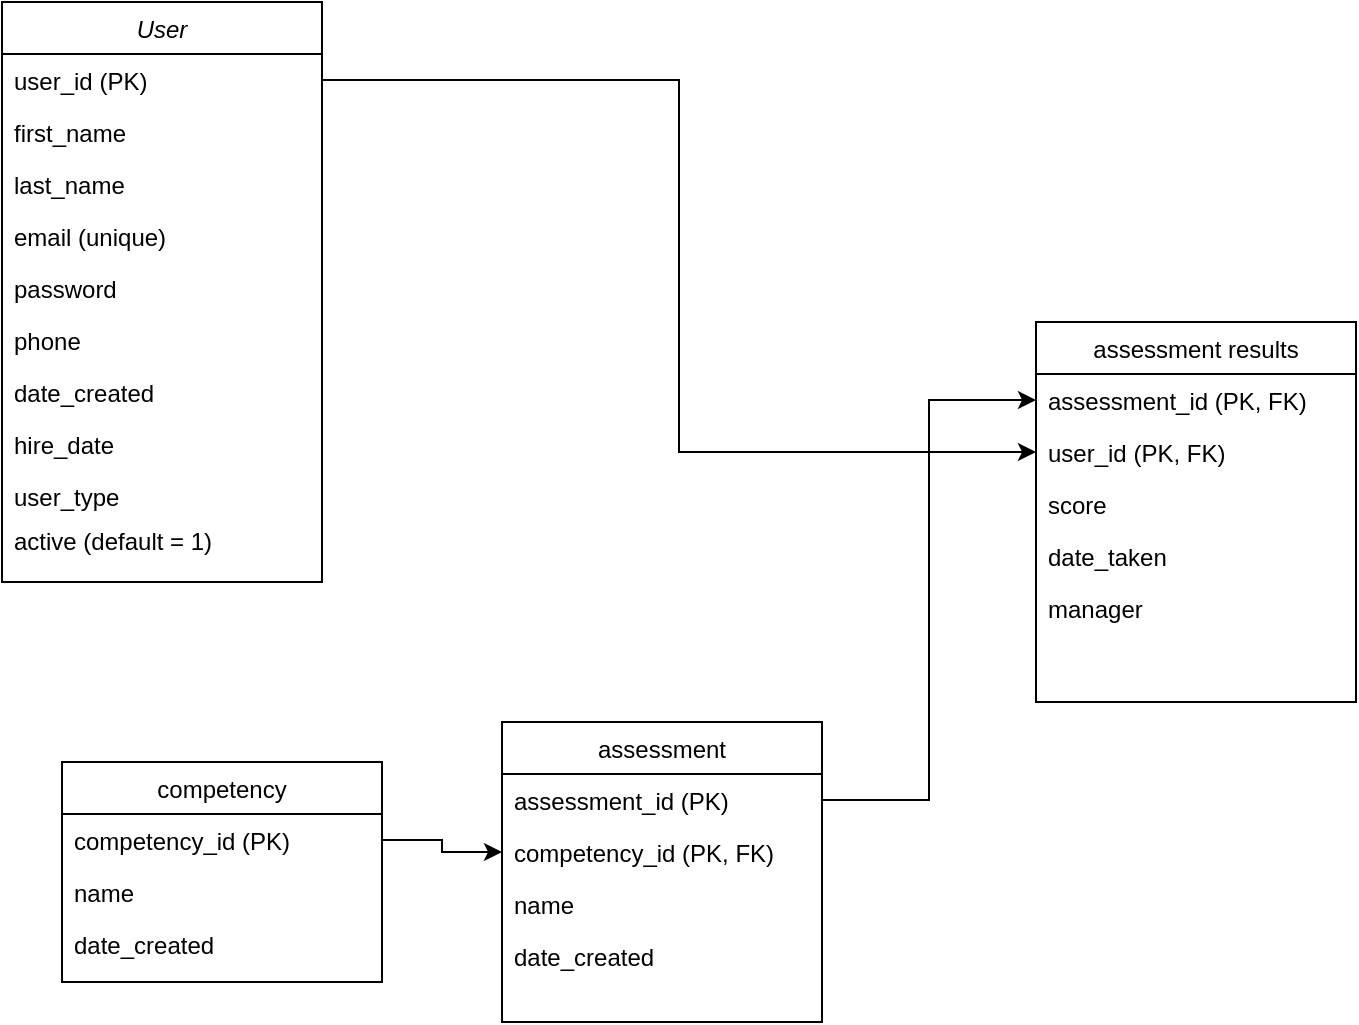 <mxfile version="15.8.8" type="device"><diagram id="C5RBs43oDa-KdzZeNtuy" name="Page-1"><mxGraphModel dx="1055" dy="1740" grid="1" gridSize="10" guides="1" tooltips="1" connect="1" arrows="1" fold="1" page="1" pageScale="1" pageWidth="827" pageHeight="1169" math="0" shadow="0"><root><mxCell id="WIyWlLk6GJQsqaUBKTNV-0"/><mxCell id="WIyWlLk6GJQsqaUBKTNV-1" parent="WIyWlLk6GJQsqaUBKTNV-0"/><mxCell id="zkfFHV4jXpPFQw0GAbJ--0" value="User" style="swimlane;fontStyle=2;align=center;verticalAlign=top;childLayout=stackLayout;horizontal=1;startSize=26;horizontalStack=0;resizeParent=1;resizeLast=0;collapsible=1;marginBottom=0;rounded=0;shadow=0;strokeWidth=1;" parent="WIyWlLk6GJQsqaUBKTNV-1" vertex="1"><mxGeometry x="150" y="-90" width="160" height="290" as="geometry"><mxRectangle x="230" y="140" width="160" height="26" as="alternateBounds"/></mxGeometry></mxCell><mxCell id="zkfFHV4jXpPFQw0GAbJ--1" value="user_id (PK)" style="text;align=left;verticalAlign=top;spacingLeft=4;spacingRight=4;overflow=hidden;rotatable=0;points=[[0,0.5],[1,0.5]];portConstraint=eastwest;" parent="zkfFHV4jXpPFQw0GAbJ--0" vertex="1"><mxGeometry y="26" width="160" height="26" as="geometry"/></mxCell><mxCell id="zkfFHV4jXpPFQw0GAbJ--2" value="first_name" style="text;align=left;verticalAlign=top;spacingLeft=4;spacingRight=4;overflow=hidden;rotatable=0;points=[[0,0.5],[1,0.5]];portConstraint=eastwest;rounded=0;shadow=0;html=0;" parent="zkfFHV4jXpPFQw0GAbJ--0" vertex="1"><mxGeometry y="52" width="160" height="26" as="geometry"/></mxCell><mxCell id="zkfFHV4jXpPFQw0GAbJ--3" value="last_name" style="text;align=left;verticalAlign=top;spacingLeft=4;spacingRight=4;overflow=hidden;rotatable=0;points=[[0,0.5],[1,0.5]];portConstraint=eastwest;rounded=0;shadow=0;html=0;" parent="zkfFHV4jXpPFQw0GAbJ--0" vertex="1"><mxGeometry y="78" width="160" height="26" as="geometry"/></mxCell><mxCell id="8lEkI9v6KVxoKwaoJyey-1" value="email (unique)" style="text;align=left;verticalAlign=top;spacingLeft=4;spacingRight=4;overflow=hidden;rotatable=0;points=[[0,0.5],[1,0.5]];portConstraint=eastwest;rounded=0;shadow=0;html=0;" parent="zkfFHV4jXpPFQw0GAbJ--0" vertex="1"><mxGeometry y="104" width="160" height="26" as="geometry"/></mxCell><mxCell id="8lEkI9v6KVxoKwaoJyey-2" value="password" style="text;align=left;verticalAlign=top;spacingLeft=4;spacingRight=4;overflow=hidden;rotatable=0;points=[[0,0.5],[1,0.5]];portConstraint=eastwest;rounded=0;shadow=0;html=0;" parent="zkfFHV4jXpPFQw0GAbJ--0" vertex="1"><mxGeometry y="130" width="160" height="26" as="geometry"/></mxCell><mxCell id="8lEkI9v6KVxoKwaoJyey-3" value="phone" style="text;align=left;verticalAlign=top;spacingLeft=4;spacingRight=4;overflow=hidden;rotatable=0;points=[[0,0.5],[1,0.5]];portConstraint=eastwest;rounded=0;shadow=0;html=0;" parent="zkfFHV4jXpPFQw0GAbJ--0" vertex="1"><mxGeometry y="156" width="160" height="26" as="geometry"/></mxCell><mxCell id="8lEkI9v6KVxoKwaoJyey-4" value="date_created" style="text;align=left;verticalAlign=top;spacingLeft=4;spacingRight=4;overflow=hidden;rotatable=0;points=[[0,0.5],[1,0.5]];portConstraint=eastwest;rounded=0;shadow=0;html=0;" parent="zkfFHV4jXpPFQw0GAbJ--0" vertex="1"><mxGeometry y="182" width="160" height="26" as="geometry"/></mxCell><mxCell id="8lEkI9v6KVxoKwaoJyey-6" value="hire_date" style="text;align=left;verticalAlign=top;spacingLeft=4;spacingRight=4;overflow=hidden;rotatable=0;points=[[0,0.5],[1,0.5]];portConstraint=eastwest;rounded=0;shadow=0;html=0;" parent="zkfFHV4jXpPFQw0GAbJ--0" vertex="1"><mxGeometry y="208" width="160" height="26" as="geometry"/></mxCell><mxCell id="8lEkI9v6KVxoKwaoJyey-5" value="user_type" style="text;align=left;verticalAlign=top;spacingLeft=4;spacingRight=4;overflow=hidden;rotatable=0;points=[[0,0.5],[1,0.5]];portConstraint=eastwest;rounded=0;shadow=0;html=0;" parent="zkfFHV4jXpPFQw0GAbJ--0" vertex="1"><mxGeometry y="234" width="160" height="22" as="geometry"/></mxCell><mxCell id="8lEkI9v6KVxoKwaoJyey-8" value="active (default = 1)" style="text;align=left;verticalAlign=top;spacingLeft=4;spacingRight=4;overflow=hidden;rotatable=0;points=[[0,0.5],[1,0.5]];portConstraint=eastwest;rounded=0;shadow=0;html=0;" parent="zkfFHV4jXpPFQw0GAbJ--0" vertex="1"><mxGeometry y="256" width="160" height="22" as="geometry"/></mxCell><mxCell id="8lEkI9v6KVxoKwaoJyey-33" value="assessment results" style="swimlane;fontStyle=0;align=center;verticalAlign=top;childLayout=stackLayout;horizontal=1;startSize=26;horizontalStack=0;resizeParent=1;resizeLast=0;collapsible=1;marginBottom=0;rounded=0;shadow=0;strokeWidth=1;" parent="WIyWlLk6GJQsqaUBKTNV-1" vertex="1"><mxGeometry x="667" y="70" width="160" height="190" as="geometry"><mxRectangle x="550" y="140" width="160" height="26" as="alternateBounds"/></mxGeometry></mxCell><mxCell id="8lEkI9v6KVxoKwaoJyey-34" value="assessment_id (PK, FK)" style="text;align=left;verticalAlign=top;spacingLeft=4;spacingRight=4;overflow=hidden;rotatable=0;points=[[0,0.5],[1,0.5]];portConstraint=eastwest;" parent="8lEkI9v6KVxoKwaoJyey-33" vertex="1"><mxGeometry y="26" width="160" height="26" as="geometry"/></mxCell><mxCell id="8lEkI9v6KVxoKwaoJyey-35" value="user_id (PK, FK)" style="text;align=left;verticalAlign=top;spacingLeft=4;spacingRight=4;overflow=hidden;rotatable=0;points=[[0,0.5],[1,0.5]];portConstraint=eastwest;rounded=0;shadow=0;html=0;" parent="8lEkI9v6KVxoKwaoJyey-33" vertex="1"><mxGeometry y="52" width="160" height="26" as="geometry"/></mxCell><mxCell id="8lEkI9v6KVxoKwaoJyey-36" value="score" style="text;align=left;verticalAlign=top;spacingLeft=4;spacingRight=4;overflow=hidden;rotatable=0;points=[[0,0.5],[1,0.5]];portConstraint=eastwest;rounded=0;shadow=0;html=0;" parent="8lEkI9v6KVxoKwaoJyey-33" vertex="1"><mxGeometry y="78" width="160" height="26" as="geometry"/></mxCell><mxCell id="8lEkI9v6KVxoKwaoJyey-37" value="date_taken" style="text;align=left;verticalAlign=top;spacingLeft=4;spacingRight=4;overflow=hidden;rotatable=0;points=[[0,0.5],[1,0.5]];portConstraint=eastwest;rounded=0;shadow=0;html=0;" parent="8lEkI9v6KVxoKwaoJyey-33" vertex="1"><mxGeometry y="104" width="160" height="26" as="geometry"/></mxCell><mxCell id="8lEkI9v6KVxoKwaoJyey-38" value="manager" style="text;align=left;verticalAlign=top;spacingLeft=4;spacingRight=4;overflow=hidden;rotatable=0;points=[[0,0.5],[1,0.5]];portConstraint=eastwest;rounded=0;shadow=0;html=0;" parent="8lEkI9v6KVxoKwaoJyey-33" vertex="1"><mxGeometry y="130" width="160" height="26" as="geometry"/></mxCell><mxCell id="8lEkI9v6KVxoKwaoJyey-41" value="assessment" style="swimlane;fontStyle=0;align=center;verticalAlign=top;childLayout=stackLayout;horizontal=1;startSize=26;horizontalStack=0;resizeParent=1;resizeLast=0;collapsible=1;marginBottom=0;rounded=0;shadow=0;strokeWidth=1;" parent="WIyWlLk6GJQsqaUBKTNV-1" vertex="1"><mxGeometry x="400" y="270" width="160" height="150" as="geometry"><mxRectangle x="550" y="140" width="160" height="26" as="alternateBounds"/></mxGeometry></mxCell><mxCell id="8lEkI9v6KVxoKwaoJyey-61" value="assessment_id (PK)" style="text;align=left;verticalAlign=top;spacingLeft=4;spacingRight=4;overflow=hidden;rotatable=0;points=[[0,0.5],[1,0.5]];portConstraint=eastwest;" parent="8lEkI9v6KVxoKwaoJyey-41" vertex="1"><mxGeometry y="26" width="160" height="26" as="geometry"/></mxCell><mxCell id="8lEkI9v6KVxoKwaoJyey-42" value="competency_id (PK, FK)" style="text;align=left;verticalAlign=top;spacingLeft=4;spacingRight=4;overflow=hidden;rotatable=0;points=[[0,0.5],[1,0.5]];portConstraint=eastwest;" parent="8lEkI9v6KVxoKwaoJyey-41" vertex="1"><mxGeometry y="52" width="160" height="26" as="geometry"/></mxCell><mxCell id="8lEkI9v6KVxoKwaoJyey-43" value="name" style="text;align=left;verticalAlign=top;spacingLeft=4;spacingRight=4;overflow=hidden;rotatable=0;points=[[0,0.5],[1,0.5]];portConstraint=eastwest;rounded=0;shadow=0;html=0;" parent="8lEkI9v6KVxoKwaoJyey-41" vertex="1"><mxGeometry y="78" width="160" height="26" as="geometry"/></mxCell><mxCell id="8lEkI9v6KVxoKwaoJyey-44" value="date_created" style="text;align=left;verticalAlign=top;spacingLeft=4;spacingRight=4;overflow=hidden;rotatable=0;points=[[0,0.5],[1,0.5]];portConstraint=eastwest;rounded=0;shadow=0;html=0;" parent="8lEkI9v6KVxoKwaoJyey-41" vertex="1"><mxGeometry y="104" width="160" height="26" as="geometry"/></mxCell><mxCell id="8lEkI9v6KVxoKwaoJyey-49" value="competency" style="swimlane;fontStyle=0;align=center;verticalAlign=top;childLayout=stackLayout;horizontal=1;startSize=26;horizontalStack=0;resizeParent=1;resizeLast=0;collapsible=1;marginBottom=0;rounded=0;shadow=0;strokeWidth=1;" parent="WIyWlLk6GJQsqaUBKTNV-1" vertex="1"><mxGeometry x="180" y="290" width="160" height="110" as="geometry"><mxRectangle x="550" y="140" width="160" height="26" as="alternateBounds"/></mxGeometry></mxCell><mxCell id="8lEkI9v6KVxoKwaoJyey-50" value="competency_id (PK)" style="text;align=left;verticalAlign=top;spacingLeft=4;spacingRight=4;overflow=hidden;rotatable=0;points=[[0,0.5],[1,0.5]];portConstraint=eastwest;" parent="8lEkI9v6KVxoKwaoJyey-49" vertex="1"><mxGeometry y="26" width="160" height="26" as="geometry"/></mxCell><mxCell id="8lEkI9v6KVxoKwaoJyey-51" value="name" style="text;align=left;verticalAlign=top;spacingLeft=4;spacingRight=4;overflow=hidden;rotatable=0;points=[[0,0.5],[1,0.5]];portConstraint=eastwest;rounded=0;shadow=0;html=0;" parent="8lEkI9v6KVxoKwaoJyey-49" vertex="1"><mxGeometry y="52" width="160" height="26" as="geometry"/></mxCell><mxCell id="8lEkI9v6KVxoKwaoJyey-52" value="date_created" style="text;align=left;verticalAlign=top;spacingLeft=4;spacingRight=4;overflow=hidden;rotatable=0;points=[[0,0.5],[1,0.5]];portConstraint=eastwest;rounded=0;shadow=0;html=0;" parent="8lEkI9v6KVxoKwaoJyey-49" vertex="1"><mxGeometry y="78" width="160" height="26" as="geometry"/></mxCell><mxCell id="8lEkI9v6KVxoKwaoJyey-62" style="edgeStyle=orthogonalEdgeStyle;rounded=0;orthogonalLoop=1;jettySize=auto;html=1;entryX=0;entryY=0.5;entryDx=0;entryDy=0;" parent="WIyWlLk6GJQsqaUBKTNV-1" source="8lEkI9v6KVxoKwaoJyey-50" target="8lEkI9v6KVxoKwaoJyey-42" edge="1"><mxGeometry relative="1" as="geometry"/></mxCell><mxCell id="8lEkI9v6KVxoKwaoJyey-63" style="edgeStyle=orthogonalEdgeStyle;rounded=0;orthogonalLoop=1;jettySize=auto;html=1;entryX=0;entryY=0.5;entryDx=0;entryDy=0;" parent="WIyWlLk6GJQsqaUBKTNV-1" source="8lEkI9v6KVxoKwaoJyey-61" target="8lEkI9v6KVxoKwaoJyey-34" edge="1"><mxGeometry relative="1" as="geometry"/></mxCell><mxCell id="8lEkI9v6KVxoKwaoJyey-64" style="edgeStyle=orthogonalEdgeStyle;rounded=0;orthogonalLoop=1;jettySize=auto;html=1;entryX=0;entryY=0.5;entryDx=0;entryDy=0;" parent="WIyWlLk6GJQsqaUBKTNV-1" source="zkfFHV4jXpPFQw0GAbJ--1" target="8lEkI9v6KVxoKwaoJyey-35" edge="1"><mxGeometry relative="1" as="geometry"/></mxCell></root></mxGraphModel></diagram></mxfile>
